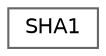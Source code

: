 digraph "Graphical Class Hierarchy"
{
 // LATEX_PDF_SIZE
  bgcolor="transparent";
  edge [fontname=Helvetica,fontsize=10,labelfontname=Helvetica,labelfontsize=10];
  node [fontname=Helvetica,fontsize=10,shape=box,height=0.2,width=0.4];
  rankdir="LR";
  Node0 [id="Node000000",label="SHA1",height=0.2,width=0.4,color="grey40", fillcolor="white", style="filled",URL="$classFoam_1_1SHA1.html",tooltip="Functions to compute SHA1 message digest according to the NIST specification FIPS-180-1."];
}
